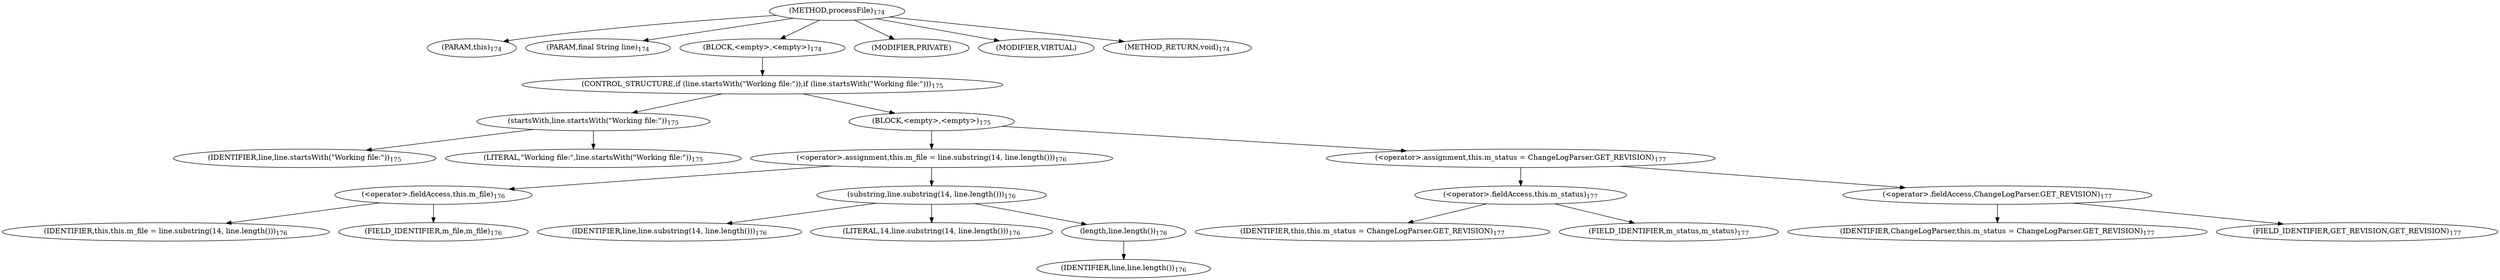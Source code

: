 digraph "processFile" {  
"250" [label = <(METHOD,processFile)<SUB>174</SUB>> ]
"251" [label = <(PARAM,this)<SUB>174</SUB>> ]
"252" [label = <(PARAM,final String line)<SUB>174</SUB>> ]
"253" [label = <(BLOCK,&lt;empty&gt;,&lt;empty&gt;)<SUB>174</SUB>> ]
"254" [label = <(CONTROL_STRUCTURE,if (line.startsWith(&quot;Working file:&quot;)),if (line.startsWith(&quot;Working file:&quot;)))<SUB>175</SUB>> ]
"255" [label = <(startsWith,line.startsWith(&quot;Working file:&quot;))<SUB>175</SUB>> ]
"256" [label = <(IDENTIFIER,line,line.startsWith(&quot;Working file:&quot;))<SUB>175</SUB>> ]
"257" [label = <(LITERAL,&quot;Working file:&quot;,line.startsWith(&quot;Working file:&quot;))<SUB>175</SUB>> ]
"258" [label = <(BLOCK,&lt;empty&gt;,&lt;empty&gt;)<SUB>175</SUB>> ]
"259" [label = <(&lt;operator&gt;.assignment,this.m_file = line.substring(14, line.length()))<SUB>176</SUB>> ]
"260" [label = <(&lt;operator&gt;.fieldAccess,this.m_file)<SUB>176</SUB>> ]
"261" [label = <(IDENTIFIER,this,this.m_file = line.substring(14, line.length()))<SUB>176</SUB>> ]
"262" [label = <(FIELD_IDENTIFIER,m_file,m_file)<SUB>176</SUB>> ]
"263" [label = <(substring,line.substring(14, line.length()))<SUB>176</SUB>> ]
"264" [label = <(IDENTIFIER,line,line.substring(14, line.length()))<SUB>176</SUB>> ]
"265" [label = <(LITERAL,14,line.substring(14, line.length()))<SUB>176</SUB>> ]
"266" [label = <(length,line.length())<SUB>176</SUB>> ]
"267" [label = <(IDENTIFIER,line,line.length())<SUB>176</SUB>> ]
"268" [label = <(&lt;operator&gt;.assignment,this.m_status = ChangeLogParser.GET_REVISION)<SUB>177</SUB>> ]
"269" [label = <(&lt;operator&gt;.fieldAccess,this.m_status)<SUB>177</SUB>> ]
"270" [label = <(IDENTIFIER,this,this.m_status = ChangeLogParser.GET_REVISION)<SUB>177</SUB>> ]
"271" [label = <(FIELD_IDENTIFIER,m_status,m_status)<SUB>177</SUB>> ]
"272" [label = <(&lt;operator&gt;.fieldAccess,ChangeLogParser.GET_REVISION)<SUB>177</SUB>> ]
"273" [label = <(IDENTIFIER,ChangeLogParser,this.m_status = ChangeLogParser.GET_REVISION)<SUB>177</SUB>> ]
"274" [label = <(FIELD_IDENTIFIER,GET_REVISION,GET_REVISION)<SUB>177</SUB>> ]
"275" [label = <(MODIFIER,PRIVATE)> ]
"276" [label = <(MODIFIER,VIRTUAL)> ]
"277" [label = <(METHOD_RETURN,void)<SUB>174</SUB>> ]
  "250" -> "251" 
  "250" -> "252" 
  "250" -> "253" 
  "250" -> "275" 
  "250" -> "276" 
  "250" -> "277" 
  "253" -> "254" 
  "254" -> "255" 
  "254" -> "258" 
  "255" -> "256" 
  "255" -> "257" 
  "258" -> "259" 
  "258" -> "268" 
  "259" -> "260" 
  "259" -> "263" 
  "260" -> "261" 
  "260" -> "262" 
  "263" -> "264" 
  "263" -> "265" 
  "263" -> "266" 
  "266" -> "267" 
  "268" -> "269" 
  "268" -> "272" 
  "269" -> "270" 
  "269" -> "271" 
  "272" -> "273" 
  "272" -> "274" 
}
